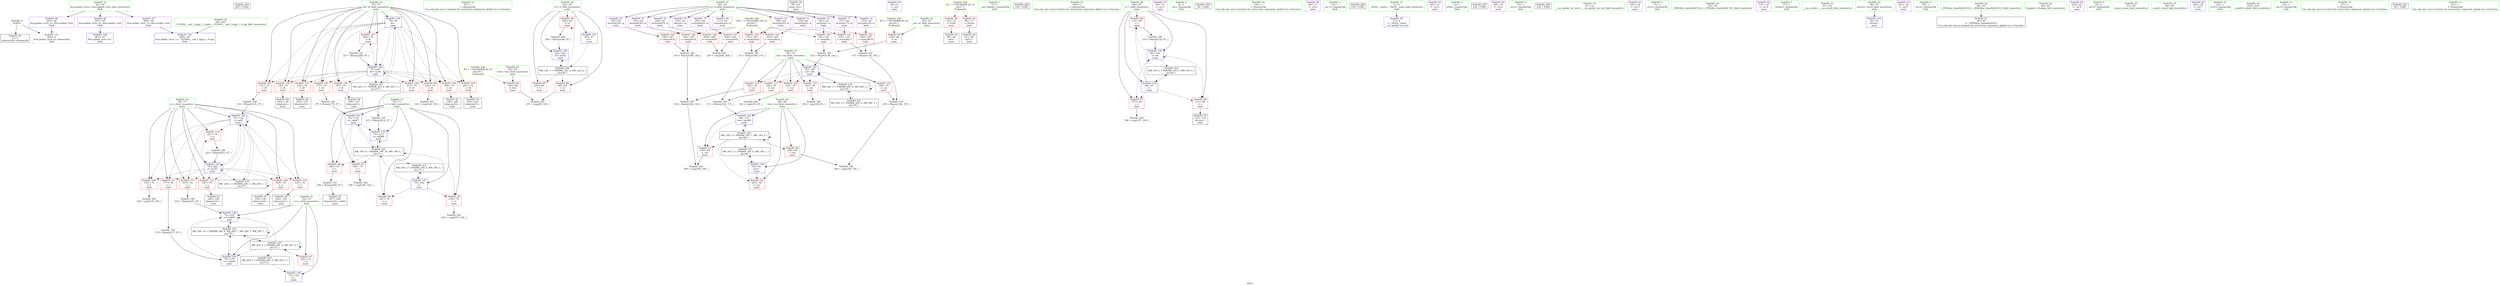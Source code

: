 digraph "SVFG" {
	label="SVFG";

	Node0x55902953c000 [shape=record,color=grey,label="{NodeID: 0\nNullPtr}"];
	Node0x55902953c000 -> Node0x55902955c300[style=solid];
	Node0x55902953c000 -> Node0x559029562a10[style=solid];
	Node0x559029584e20 [shape=record,color=black,label="{NodeID: 263\n245 = PHI()\n}"];
	Node0x55902955ca50 [shape=record,color=red,label="{NodeID: 97\n242\<--72\n\<--e\nmain\n}"];
	Node0x55902953c310 [shape=record,color=green,label="{NodeID: 14\n97\<--1\n\<--dummyObj\nCan only get source location for instruction, argument, global var or function.}"];
	Node0x5590295600e0 [shape=record,color=grey,label="{NodeID: 194\n213 = Binary(212, 97, )\n}"];
	Node0x5590295600e0 -> Node0x5590295635a0[style=solid];
	Node0x55902955d5b0 [shape=record,color=red,label="{NodeID: 111\n177\<--76\n\<--j\nmain\n}"];
	Node0x55902955d5b0 -> Node0x559029560560[style=solid];
	Node0x55902955b940 [shape=record,color=green,label="{NodeID: 28\n64\<--65\ntt\<--tt_field_insensitive\nmain\n}"];
	Node0x55902955b940 -> Node0x55902955f360[style=solid];
	Node0x55902955b940 -> Node0x55902955f430[style=solid];
	Node0x55902955b940 -> Node0x55902955f500[style=solid];
	Node0x55902955b940 -> Node0x559029562be0[style=solid];
	Node0x55902955b940 -> Node0x5590295638e0[style=solid];
	Node0x559029568db0 [shape=record,color=grey,label="{NodeID: 208\n182 = cmp(181, 81, )\n}"];
	Node0x5590295624d0 [shape=record,color=red,label="{NodeID: 125\n188\<--187\n\<--arrayidx32\nmain\n}"];
	Node0x5590295624d0 -> Node0x559029565fa0[style=solid];
	Node0x55902955c4a0 [shape=record,color=black,label="{NodeID: 42\n55\<--81\nmain_ret\<--\nmain\n}"];
	Node0x5590295630c0 [shape=record,color=blue,label="{NodeID: 139\n74\<--81\ni8\<--\nmain\n}"];
	Node0x5590295630c0 -> Node0x55902955cb20[style=dashed];
	Node0x5590295630c0 -> Node0x55902955cbf0[style=dashed];
	Node0x5590295630c0 -> Node0x55902955ccc0[style=dashed];
	Node0x5590295630c0 -> Node0x55902955cd90[style=dashed];
	Node0x5590295630c0 -> Node0x55902955ce60[style=dashed];
	Node0x5590295630c0 -> Node0x55902955cf30[style=dashed];
	Node0x5590295630c0 -> Node0x55902955d000[style=dashed];
	Node0x5590295630c0 -> Node0x55902955d0d0[style=dashed];
	Node0x5590295630c0 -> Node0x55902955d1a0[style=dashed];
	Node0x5590295630c0 -> Node0x55902955d270[style=dashed];
	Node0x5590295630c0 -> Node0x559029563810[style=dashed];
	Node0x5590295630c0 -> Node0x559029570fa0[style=dashed];
	Node0x55902955dc10 [shape=record,color=purple,label="{NodeID: 56\n83\<--8\n\<--.str\nmain\n}"];
	Node0x559029577da0 [shape=record,color=yellow,style=double,label="{NodeID: 236\n2V_1 = ENCHI(MR_2V_0)\npts\{1 \}\nFun[main]}"];
	Node0x559029577da0 -> Node0x55902955f020[style=dashed];
	Node0x559029577da0 -> Node0x55902955f0f0[style=dashed];
	Node0x55902955e800 [shape=record,color=purple,label="{NodeID: 70\n141\<--62\narrayidx\<--p\nmain\n}"];
	Node0x55902955e800 -> Node0x5590295620c0[style=solid];
	Node0x55902955f360 [shape=record,color=red,label="{NodeID: 84\n99\<--64\n\<--tt\nmain\n}"];
	Node0x55902955f360 -> Node0x559029568c30[style=solid];
	Node0x55902953bf20 [shape=record,color=green,label="{NodeID: 1\n7\<--1\n__dso_handle\<--dummyObj\nGlob }"];
	Node0x559029585660 [shape=record,color=black,label="{NodeID: 264\n104 = PHI()\n}"];
	Node0x559029565520 [shape=record,color=grey,label="{NodeID: 181\n227 = Binary(226, 97, )\n}"];
	Node0x559029565520 -> Node0x559029563810[style=solid];
	Node0x55902955cb20 [shape=record,color=red,label="{NodeID: 98\n128\<--74\n\<--i8\nmain\n}"];
	Node0x55902955cb20 -> Node0x559029560b60[style=solid];
	Node0x55902953c3e0 [shape=record,color=green,label="{NodeID: 15\n109\<--1\n\<--dummyObj\nCan only get source location for instruction, argument, global var or function.}"];
	Node0x559029560260 [shape=record,color=grey,label="{NodeID: 195\n171 = Binary(166, 170, )\n}"];
	Node0x559029560260 -> Node0x55902955ff60[style=solid];
	Node0x55902955d680 [shape=record,color=red,label="{NodeID: 112\n185\<--76\n\<--j\nmain\n}"];
	Node0x55902955d680 -> Node0x559029540620[style=solid];
	Node0x55902955ba10 [shape=record,color=green,label="{NodeID: 29\n66\<--67\ni\<--i_field_insensitive\nmain\n}"];
	Node0x55902955ba10 -> Node0x55902955f5d0[style=solid];
	Node0x55902955ba10 -> Node0x55902955f6a0[style=solid];
	Node0x55902955ba10 -> Node0x55902955f770[style=solid];
	Node0x55902955ba10 -> Node0x559029562cb0[style=solid];
	Node0x55902955ba10 -> Node0x559029562d80[style=solid];
	Node0x55902956f6a0 [shape=record,color=black,label="{NodeID: 209\nMR_12V_3 = PHI(MR_12V_4, MR_12V_2, )\npts\{65 \}\n}"];
	Node0x55902956f6a0 -> Node0x55902955f360[style=dashed];
	Node0x55902956f6a0 -> Node0x55902955f430[style=dashed];
	Node0x55902956f6a0 -> Node0x55902955f500[style=dashed];
	Node0x55902956f6a0 -> Node0x5590295638e0[style=dashed];
	Node0x5590295625a0 [shape=record,color=red,label="{NodeID: 126\n192\<--191\n\<--arrayidx34\nmain\n}"];
	Node0x5590295625a0 -> Node0x559029565fa0[style=solid];
	Node0x55902955c570 [shape=record,color=black,label="{NodeID: 43\n85\<--82\ncall\<--\nmain\n}"];
	Node0x559029563190 [shape=record,color=blue,label="{NodeID: 140\n76\<--132\nj\<--add\nmain\n}"];
	Node0x559029563190 -> Node0x55902955d340[style=dashed];
	Node0x559029563190 -> Node0x55902955d410[style=dashed];
	Node0x559029563190 -> Node0x55902955d4e0[style=dashed];
	Node0x559029563190 -> Node0x55902955d5b0[style=dashed];
	Node0x559029563190 -> Node0x55902955d680[style=dashed];
	Node0x559029563190 -> Node0x55902955d750[style=dashed];
	Node0x559029563190 -> Node0x55902955d820[style=dashed];
	Node0x559029563190 -> Node0x559029563190[style=dashed];
	Node0x559029563190 -> Node0x559029563740[style=dashed];
	Node0x559029563190 -> Node0x5590295714a0[style=dashed];
	Node0x55902955dce0 [shape=record,color=purple,label="{NodeID: 57\n84\<--10\n\<--.str.1\nmain\n}"];
	Node0x55902955e8d0 [shape=record,color=purple,label="{NodeID: 71\n151\<--62\narrayidx17\<--p\nmain\n}"];
	Node0x55902955e8d0 -> Node0x559029562190[style=solid];
	Node0x55902955f430 [shape=record,color=red,label="{NodeID: 85\n230\<--64\n\<--tt\nmain\n}"];
	Node0x55902953ca10 [shape=record,color=green,label="{NodeID: 2\n8\<--1\n.str\<--dummyObj\nGlob }"];
	Node0x559029585760 [shape=record,color=black,label="{NodeID: 265\n38 = PHI()\n}"];
	Node0x5590295656a0 [shape=record,color=grey,label="{NodeID: 182\n157 = Binary(152, 156, )\n}"];
	Node0x5590295656a0 -> Node0x559029565820[style=solid];
	Node0x55902955cbf0 [shape=record,color=red,label="{NodeID: 99\n131\<--74\n\<--i8\nmain\n}"];
	Node0x55902955cbf0 -> Node0x559029566120[style=solid];
	Node0x55902953c4b0 [shape=record,color=green,label="{NodeID: 16\n124\<--1\n\<--dummyObj\nCan only get source location for instruction, argument, global var or function.}"];
	Node0x5590295603e0 [shape=record,color=grey,label="{NodeID: 196\n216 = Binary(215, 97, )\n}"];
	Node0x5590295603e0 -> Node0x559029563670[style=solid];
	Node0x55902955d750 [shape=record,color=red,label="{NodeID: 113\n215\<--76\n\<--j\nmain\n}"];
	Node0x55902955d750 -> Node0x5590295603e0[style=solid];
	Node0x55902955bae0 [shape=record,color=green,label="{NodeID: 30\n68\<--69\nres\<--res_field_insensitive\nmain\n}"];
	Node0x55902955bae0 -> Node0x55902955f840[style=solid];
	Node0x55902955bae0 -> Node0x55902955f910[style=solid];
	Node0x55902955bae0 -> Node0x55902955f9e0[style=solid];
	Node0x55902955bae0 -> Node0x559029562e50[style=solid];
	Node0x55902955bae0 -> Node0x559029563330[style=solid];
	Node0x55902956fba0 [shape=record,color=black,label="{NodeID: 210\nMR_14V_2 = PHI(MR_14V_4, MR_14V_1, )\npts\{67 \}\n}"];
	Node0x55902956fba0 -> Node0x559029562cb0[style=dashed];
	Node0x559029562670 [shape=record,color=red,label="{NodeID: 127\n204\<--203\n\<--arrayidx42\nmain\n}"];
	Node0x559029562670 -> Node0x559029568930[style=solid];
	Node0x55902955c640 [shape=record,color=black,label="{NodeID: 44\n91\<--88\ncall1\<--\nmain\n}"];
	Node0x559029563260 [shape=record,color=blue,label="{NodeID: 141\n78\<--143\ncnt\<--div\nmain\n}"];
	Node0x559029563260 -> Node0x55902955d8f0[style=dashed];
	Node0x559029563260 -> Node0x559029561d80[style=dashed];
	Node0x559029563260 -> Node0x559029561e50[style=dashed];
	Node0x559029563260 -> Node0x559029561f20[style=dashed];
	Node0x559029563260 -> Node0x559029561ff0[style=dashed];
	Node0x559029563260 -> Node0x559029563260[style=dashed];
	Node0x559029563260 -> Node0x559029575fa0[style=dashed];
	Node0x55902955ddb0 [shape=record,color=purple,label="{NodeID: 58\n89\<--13\n\<--.str.2\nmain\n}"];
	Node0x5590295789a0 [shape=record,color=yellow,style=double,label="{NodeID: 238\n6V_1 = ENCHI(MR_6V_0)\npts\{59 \}\nFun[main]}"];
	Node0x5590295789a0 -> Node0x55902955f1c0[style=dashed];
	Node0x55902955e9a0 [shape=record,color=purple,label="{NodeID: 72\n155\<--62\narrayidx19\<--p\nmain\n}"];
	Node0x55902955e9a0 -> Node0x559029562260[style=solid];
	Node0x55902955f500 [shape=record,color=red,label="{NodeID: 86\n248\<--64\n\<--tt\nmain\n}"];
	Node0x55902955f500 -> Node0x559029565ca0[style=solid];
	Node0x55902953cb00 [shape=record,color=green,label="{NodeID: 3\n10\<--1\n.str.1\<--dummyObj\nGlob }"];
	Node0x559029585860 [shape=record,color=black,label="{NodeID: 266\n116 = PHI()\n}"];
	Node0x559029565820 [shape=record,color=grey,label="{NodeID: 183\n158 = Binary(148, 157, )\n}"];
	Node0x559029565820 -> Node0x5590295606e0[style=solid];
	Node0x55902955ccc0 [shape=record,color=red,label="{NodeID: 100\n139\<--74\n\<--i8\nmain\n}"];
	Node0x55902955ccc0 -> Node0x55902955c7e0[style=solid];
	Node0x55902953c580 [shape=record,color=green,label="{NodeID: 17\n4\<--6\n_ZStL8__ioinit\<--_ZStL8__ioinit_field_insensitive\nGlob }"];
	Node0x55902953c580 -> Node0x55902955db40[style=solid];
	Node0x559029560560 [shape=record,color=grey,label="{NodeID: 197\n178 = Binary(177, 97, )\n}"];
	Node0x559029560560 -> Node0x5590295634d0[style=solid];
	Node0x55902955d820 [shape=record,color=red,label="{NodeID: 114\n221\<--76\n\<--j\nmain\n}"];
	Node0x55902955d820 -> Node0x5590295659a0[style=solid];
	Node0x55902955bbb0 [shape=record,color=green,label="{NodeID: 31\n70\<--71\ns\<--s_field_insensitive\nmain\n}"];
	Node0x55902955bbb0 -> Node0x55902955fab0[style=solid];
	Node0x55902955bbb0 -> Node0x55902955fb80[style=solid];
	Node0x55902955bbb0 -> Node0x55902955fc50[style=solid];
	Node0x55902955bbb0 -> Node0x55902955c980[style=solid];
	Node0x55902955bbb0 -> Node0x559029562f20[style=solid];
	Node0x55902955bbb0 -> Node0x559029563400[style=solid];
	Node0x55902955bbb0 -> Node0x5590295635a0[style=solid];
	Node0x5590295700a0 [shape=record,color=black,label="{NodeID: 211\nMR_16V_2 = PHI(MR_16V_4, MR_16V_1, )\npts\{69 \}\n}"];
	Node0x5590295700a0 -> Node0x559029562e50[style=dashed];
	Node0x559029562740 [shape=record,color=red,label="{NodeID: 128\n209\<--208\n\<--arrayidx45\nmain\n}"];
	Node0x559029562740 -> Node0x559029568930[style=solid];
	Node0x55902955c710 [shape=record,color=black,label="{NodeID: 45\n113\<--112\nidx.ext\<--\nmain\n}"];
	Node0x559029563330 [shape=record,color=blue,label="{NodeID: 142\n68\<--172\nres\<--mul26\nmain\n}"];
	Node0x559029563330 -> Node0x55902955f910[style=dashed];
	Node0x559029563330 -> Node0x559029572da0[style=dashed];
	Node0x55902955de80 [shape=record,color=purple,label="{NodeID: 59\n90\<--15\n\<--.str.3\nmain\n}"];
	Node0x559029579290 [shape=record,color=yellow,style=double,label="{NodeID: 239\n8V_1 = ENCHI(MR_8V_0)\npts\{61 \}\nFun[main]}"];
	Node0x559029579290 -> Node0x55902955f290[style=dashed];
	Node0x55902955ea70 [shape=record,color=purple,label="{NodeID: 73\n165\<--62\narrayidx22\<--p\nmain\n}"];
	Node0x55902955ea70 -> Node0x559029562330[style=solid];
	Node0x55902955f5d0 [shape=record,color=red,label="{NodeID: 87\n107\<--66\n\<--i\nmain\n}"];
	Node0x55902955f5d0 -> Node0x559029568ab0[style=solid];
	Node0x55902953cb90 [shape=record,color=green,label="{NodeID: 4\n12\<--1\nstdin\<--dummyObj\nGlob }"];
	Node0x559029585960 [shape=record,color=black,label="{NodeID: 267\n232 = PHI()\n}"];
	Node0x5590295659a0 [shape=record,color=grey,label="{NodeID: 184\n222 = Binary(221, 97, )\n}"];
	Node0x5590295659a0 -> Node0x559029563740[style=solid];
	Node0x55902955cd90 [shape=record,color=red,label="{NodeID: 101\n153\<--74\n\<--i8\nmain\n}"];
	Node0x55902955cd90 -> Node0x5590295403b0[style=solid];
	Node0x55902953c650 [shape=record,color=green,label="{NodeID: 18\n26\<--30\nllvm.global_ctors\<--llvm.global_ctors_field_insensitive\nGlob }"];
	Node0x55902953c650 -> Node0x55902955e430[style=solid];
	Node0x55902953c650 -> Node0x55902955e530[style=solid];
	Node0x55902953c650 -> Node0x55902955e630[style=solid];
	Node0x5590295606e0 [shape=record,color=grey,label="{NodeID: 198\n160 = cmp(158, 159, )\n}"];
	Node0x55902955d8f0 [shape=record,color=red,label="{NodeID: 115\n145\<--78\n\<--cnt\nmain\n}"];
	Node0x55902955d8f0 -> Node0x559029560860[style=solid];
	Node0x55902955bc80 [shape=record,color=green,label="{NodeID: 32\n72\<--73\ne\<--e_field_insensitive\nmain\n}"];
	Node0x55902955bc80 -> Node0x55902955ca50[style=solid];
	Node0x55902955bc80 -> Node0x559029562ff0[style=solid];
	Node0x55902955bc80 -> Node0x5590295634d0[style=solid];
	Node0x55902955bc80 -> Node0x559029563670[style=solid];
	Node0x5590295705a0 [shape=record,color=black,label="{NodeID: 212\nMR_18V_2 = PHI(MR_18V_4, MR_18V_1, )\npts\{71 \}\n}"];
	Node0x5590295705a0 -> Node0x559029562f20[style=dashed];
	Node0x559029562810 [shape=record,color=blue,label="{NodeID: 129\n267\<--27\nllvm.global_ctors_0\<--\nGlob }"];
	Node0x55902955c7e0 [shape=record,color=black,label="{NodeID: 46\n140\<--139\nidxprom\<--\nmain\n}"];
	Node0x559029563400 [shape=record,color=blue,label="{NodeID: 143\n70\<--175\ns\<--add27\nmain\n}"];
	Node0x559029563400 -> Node0x55902955fab0[style=dashed];
	Node0x559029563400 -> Node0x55902955fb80[style=dashed];
	Node0x559029563400 -> Node0x5590295635a0[style=dashed];
	Node0x559029563400 -> Node0x5590295732a0[style=dashed];
	Node0x55902955df50 [shape=record,color=purple,label="{NodeID: 60\n92\<--18\n\<--.str.4\nmain\n}"];
	Node0x559029579370 [shape=record,color=yellow,style=double,label="{NodeID: 240\n10V_1 = ENCHI(MR_10V_0)\npts\{63 \}\nFun[main]}"];
	Node0x559029579370 -> Node0x5590295620c0[style=dashed];
	Node0x559029579370 -> Node0x559029562190[style=dashed];
	Node0x559029579370 -> Node0x559029562260[style=dashed];
	Node0x559029579370 -> Node0x559029562330[style=dashed];
	Node0x559029579370 -> Node0x559029562400[style=dashed];
	Node0x559029579370 -> Node0x5590295624d0[style=dashed];
	Node0x559029579370 -> Node0x5590295625a0[style=dashed];
	Node0x559029579370 -> Node0x559029562670[style=dashed];
	Node0x559029579370 -> Node0x559029562740[style=dashed];
	Node0x55902955eb40 [shape=record,color=purple,label="{NodeID: 74\n169\<--62\narrayidx24\<--p\nmain\n}"];
	Node0x55902955eb40 -> Node0x559029562400[style=solid];
	Node0x55902955f6a0 [shape=record,color=red,label="{NodeID: 88\n112\<--66\n\<--i\nmain\n}"];
	Node0x55902955f6a0 -> Node0x55902955c710[style=solid];
	Node0x5590295401d0 [shape=record,color=green,label="{NodeID: 5\n13\<--1\n.str.2\<--dummyObj\nGlob }"];
	Node0x559029585a60 [shape=record,color=black,label="{NodeID: 268\n239 = PHI()\n}"];
	Node0x559029565b20 [shape=record,color=grey,label="{NodeID: 185\n143 = Binary(138, 142, )\n}"];
	Node0x559029565b20 -> Node0x559029563260[style=solid];
	Node0x55902955ce60 [shape=record,color=red,label="{NodeID: 102\n167\<--74\n\<--i8\nmain\n}"];
	Node0x55902955ce60 -> Node0x559029540550[style=solid];
	Node0x55902953c720 [shape=record,color=green,label="{NodeID: 19\n31\<--32\n__cxx_global_var_init\<--__cxx_global_var_init_field_insensitive\n}"];
	Node0x559029560860 [shape=record,color=grey,label="{NodeID: 199\n146 = cmp(145, 81, )\n}"];
	Node0x559029561d80 [shape=record,color=red,label="{NodeID: 116\n148\<--78\n\<--cnt\nmain\n}"];
	Node0x559029561d80 -> Node0x559029565820[style=solid];
	Node0x55902955bd50 [shape=record,color=green,label="{NodeID: 33\n74\<--75\ni8\<--i8_field_insensitive\nmain\n}"];
	Node0x55902955bd50 -> Node0x55902955cb20[style=solid];
	Node0x55902955bd50 -> Node0x55902955cbf0[style=solid];
	Node0x55902955bd50 -> Node0x55902955ccc0[style=solid];
	Node0x55902955bd50 -> Node0x55902955cd90[style=solid];
	Node0x55902955bd50 -> Node0x55902955ce60[style=solid];
	Node0x55902955bd50 -> Node0x55902955cf30[style=solid];
	Node0x55902955bd50 -> Node0x55902955d000[style=solid];
	Node0x55902955bd50 -> Node0x55902955d0d0[style=solid];
	Node0x55902955bd50 -> Node0x55902955d1a0[style=solid];
	Node0x55902955bd50 -> Node0x55902955d270[style=solid];
	Node0x55902955bd50 -> Node0x5590295630c0[style=solid];
	Node0x55902955bd50 -> Node0x559029563810[style=solid];
	Node0x559029570aa0 [shape=record,color=black,label="{NodeID: 213\nMR_20V_2 = PHI(MR_20V_4, MR_20V_1, )\npts\{73 \}\n}"];
	Node0x559029570aa0 -> Node0x559029562ff0[style=dashed];
	Node0x559029562910 [shape=record,color=blue,label="{NodeID: 130\n268\<--28\nllvm.global_ctors_1\<--_GLOBAL__sub_I_s2pp_1_0.cpp\nGlob }"];
	Node0x55902955c8b0 [shape=record,color=black,label="{NodeID: 47\n150\<--149\nidxprom16\<--\nmain\n}"];
	Node0x5590295750a0 [shape=record,color=black,label="{NodeID: 227\nMR_20V_4 = PHI(MR_20V_5, MR_20V_3, )\npts\{73 \}\n}"];
	Node0x5590295750a0 -> Node0x55902955ca50[style=dashed];
	Node0x5590295750a0 -> Node0x5590295634d0[style=dashed];
	Node0x5590295750a0 -> Node0x559029563670[style=dashed];
	Node0x5590295750a0 -> Node0x559029570aa0[style=dashed];
	Node0x5590295750a0 -> Node0x5590295750a0[style=dashed];
	Node0x5590295750a0 -> Node0x5590295773a0[style=dashed];
	Node0x5590295634d0 [shape=record,color=blue,label="{NodeID: 144\n72\<--178\ne\<--add28\nmain\n}"];
	Node0x5590295634d0 -> Node0x559029563670[style=dashed];
	Node0x5590295634d0 -> Node0x5590295773a0[style=dashed];
	Node0x55902955e020 [shape=record,color=purple,label="{NodeID: 61\n103\<--18\n\<--.str.4\nmain\n}"];
	Node0x55902955ec10 [shape=record,color=purple,label="{NodeID: 75\n187\<--62\narrayidx32\<--p\nmain\n}"];
	Node0x55902955ec10 -> Node0x5590295624d0[style=solid];
	Node0x55902955f770 [shape=record,color=red,label="{NodeID: 89\n118\<--66\n\<--i\nmain\n}"];
	Node0x55902955f770 -> Node0x5590295662a0[style=solid];
	Node0x559029540260 [shape=record,color=green,label="{NodeID: 6\n15\<--1\n.str.3\<--dummyObj\nGlob }"];
	Node0x559029565ca0 [shape=record,color=grey,label="{NodeID: 186\n249 = Binary(248, 97, )\n}"];
	Node0x559029565ca0 -> Node0x5590295638e0[style=solid];
	Node0x55902955cf30 [shape=record,color=red,label="{NodeID: 103\n174\<--74\n\<--i8\nmain\n}"];
	Node0x55902955cf30 -> Node0x55902955fde0[style=solid];
	Node0x55902953c7f0 [shape=record,color=green,label="{NodeID: 20\n35\<--36\n_ZNSt8ios_base4InitC1Ev\<--_ZNSt8ios_base4InitC1Ev_field_insensitive\n}"];
	Node0x5590295609e0 [shape=record,color=grey,label="{NodeID: 200\n236 = cmp(235, 124, )\n}"];
	Node0x559029561e50 [shape=record,color=red,label="{NodeID: 117\n162\<--78\n\<--cnt\nmain\n}"];
	Node0x559029561e50 -> Node0x55902955ff60[style=solid];
	Node0x55902955be20 [shape=record,color=green,label="{NodeID: 34\n76\<--77\nj\<--j_field_insensitive\nmain\n}"];
	Node0x55902955be20 -> Node0x55902955d340[style=solid];
	Node0x55902955be20 -> Node0x55902955d410[style=solid];
	Node0x55902955be20 -> Node0x55902955d4e0[style=solid];
	Node0x55902955be20 -> Node0x55902955d5b0[style=solid];
	Node0x55902955be20 -> Node0x55902955d680[style=solid];
	Node0x55902955be20 -> Node0x55902955d750[style=solid];
	Node0x55902955be20 -> Node0x55902955d820[style=solid];
	Node0x55902955be20 -> Node0x559029563190[style=solid];
	Node0x55902955be20 -> Node0x559029563740[style=solid];
	Node0x559029570fa0 [shape=record,color=black,label="{NodeID: 214\nMR_22V_2 = PHI(MR_22V_4, MR_22V_1, )\npts\{75 \}\n}"];
	Node0x559029570fa0 -> Node0x5590295630c0[style=dashed];
	Node0x559029562a10 [shape=record,color=blue, style = dotted,label="{NodeID: 131\n269\<--3\nllvm.global_ctors_2\<--dummyVal\nGlob }"];
	Node0x5590295403b0 [shape=record,color=black,label="{NodeID: 48\n154\<--153\nidxprom18\<--\nmain\n}"];
	Node0x5590295635a0 [shape=record,color=blue,label="{NodeID: 145\n70\<--213\ns\<--add48\nmain\n}"];
	Node0x5590295635a0 -> Node0x5590295732a0[style=dashed];
	Node0x55902955e0f0 [shape=record,color=purple,label="{NodeID: 62\n115\<--18\n\<--.str.4\nmain\n}"];
	Node0x55902955ece0 [shape=record,color=purple,label="{NodeID: 76\n191\<--62\narrayidx34\<--p\nmain\n}"];
	Node0x55902955ece0 -> Node0x5590295625a0[style=solid];
	Node0x55902955f840 [shape=record,color=red,label="{NodeID: 90\n159\<--68\n\<--res\nmain\n}"];
	Node0x55902955f840 -> Node0x5590295606e0[style=solid];
	Node0x559029540be0 [shape=record,color=green,label="{NodeID: 7\n17\<--1\nstdout\<--dummyObj\nGlob }"];
	Node0x559029565e20 [shape=record,color=grey,label="{NodeID: 187\n194 = Binary(184, 193, )\n}"];
	Node0x559029565e20 -> Node0x5590295687b0[style=solid];
	Node0x55902955d000 [shape=record,color=red,label="{NodeID: 104\n189\<--74\n\<--i8\nmain\n}"];
	Node0x55902955d000 -> Node0x5590295406f0[style=solid];
	Node0x55902955b510 [shape=record,color=green,label="{NodeID: 21\n41\<--42\n__cxa_atexit\<--__cxa_atexit_field_insensitive\n}"];
	Node0x559029560b60 [shape=record,color=grey,label="{NodeID: 201\n129 = cmp(128, 109, )\n}"];
	Node0x559029561f20 [shape=record,color=red,label="{NodeID: 118\n181\<--78\n\<--cnt\nmain\n}"];
	Node0x559029561f20 -> Node0x559029568db0[style=solid];
	Node0x55902955bef0 [shape=record,color=green,label="{NodeID: 35\n78\<--79\ncnt\<--cnt_field_insensitive\nmain\n}"];
	Node0x55902955bef0 -> Node0x55902955d8f0[style=solid];
	Node0x55902955bef0 -> Node0x559029561d80[style=solid];
	Node0x55902955bef0 -> Node0x559029561e50[style=solid];
	Node0x55902955bef0 -> Node0x559029561f20[style=solid];
	Node0x55902955bef0 -> Node0x559029561ff0[style=solid];
	Node0x55902955bef0 -> Node0x559029563260[style=solid];
	Node0x5590295714a0 [shape=record,color=black,label="{NodeID: 215\nMR_24V_2 = PHI(MR_24V_3, MR_24V_1, )\npts\{77 \}\n}"];
	Node0x5590295714a0 -> Node0x559029563190[style=dashed];
	Node0x5590295714a0 -> Node0x5590295714a0[style=dashed];
	Node0x559029562b10 [shape=record,color=blue,label="{NodeID: 132\n56\<--81\nretval\<--\nmain\n}"];
	Node0x559029540480 [shape=record,color=black,label="{NodeID: 49\n164\<--163\nidxprom21\<--\nmain\n}"];
	Node0x559029563670 [shape=record,color=blue,label="{NodeID: 146\n72\<--216\ne\<--add49\nmain\n}"];
	Node0x559029563670 -> Node0x5590295773a0[style=dashed];
	Node0x55902955e1c0 [shape=record,color=purple,label="{NodeID: 63\n231\<--20\n\<--.str.5\nmain\n}"];
	Node0x55902955edb0 [shape=record,color=purple,label="{NodeID: 77\n203\<--62\narrayidx42\<--p\nmain\n}"];
	Node0x55902955edb0 -> Node0x559029562670[style=solid];
	Node0x55902955f910 [shape=record,color=red,label="{NodeID: 91\n195\<--68\n\<--res\nmain\n}"];
	Node0x55902955f910 -> Node0x5590295687b0[style=solid];
	Node0x559029540c70 [shape=record,color=green,label="{NodeID: 8\n18\<--1\n.str.4\<--dummyObj\nGlob }"];
	Node0x559029565fa0 [shape=record,color=grey,label="{NodeID: 188\n193 = Binary(188, 192, )\n}"];
	Node0x559029565fa0 -> Node0x559029565e20[style=solid];
	Node0x55902955d0d0 [shape=record,color=red,label="{NodeID: 105\n201\<--74\n\<--i8\nmain\n}"];
	Node0x55902955d0d0 -> Node0x55902955d9a0[style=solid];
	Node0x55902955b5a0 [shape=record,color=green,label="{NodeID: 22\n40\<--46\n_ZNSt8ios_base4InitD1Ev\<--_ZNSt8ios_base4InitD1Ev_field_insensitive\n}"];
	Node0x55902955b5a0 -> Node0x55902955c3d0[style=solid];
	Node0x5590295684f0 [shape=record,color=grey,label="{NodeID: 202\n199 = cmp(198, 124, )\n}"];
	Node0x559029561ff0 [shape=record,color=red,label="{NodeID: 119\n184\<--78\n\<--cnt\nmain\n}"];
	Node0x559029561ff0 -> Node0x559029565e20[style=solid];
	Node0x55902955bfc0 [shape=record,color=green,label="{NodeID: 36\n86\<--87\nfreopen\<--freopen_field_insensitive\n}"];
	Node0x5590295719a0 [shape=record,color=black,label="{NodeID: 216\nMR_26V_2 = PHI(MR_26V_3, MR_26V_1, )\npts\{79 \}\n}"];
	Node0x5590295719a0 -> Node0x559029575fa0[style=dashed];
	Node0x559029562be0 [shape=record,color=blue,label="{NodeID: 133\n64\<--97\ntt\<--\nmain\n}"];
	Node0x559029562be0 -> Node0x55902956f6a0[style=dashed];
	Node0x559029540550 [shape=record,color=black,label="{NodeID: 50\n168\<--167\nidxprom23\<--\nmain\n}"];
	Node0x559029575fa0 [shape=record,color=black,label="{NodeID: 230\nMR_26V_3 = PHI(MR_26V_4, MR_26V_2, )\npts\{79 \}\n}"];
	Node0x559029575fa0 -> Node0x559029563260[style=dashed];
	Node0x559029575fa0 -> Node0x5590295719a0[style=dashed];
	Node0x559029575fa0 -> Node0x559029575fa0[style=dashed];
	Node0x559029563740 [shape=record,color=blue,label="{NodeID: 147\n76\<--222\nj\<--inc53\nmain\n}"];
	Node0x559029563740 -> Node0x55902955d340[style=dashed];
	Node0x559029563740 -> Node0x55902955d410[style=dashed];
	Node0x559029563740 -> Node0x55902955d4e0[style=dashed];
	Node0x559029563740 -> Node0x55902955d5b0[style=dashed];
	Node0x559029563740 -> Node0x55902955d680[style=dashed];
	Node0x559029563740 -> Node0x55902955d750[style=dashed];
	Node0x559029563740 -> Node0x55902955d820[style=dashed];
	Node0x559029563740 -> Node0x559029563190[style=dashed];
	Node0x559029563740 -> Node0x559029563740[style=dashed];
	Node0x559029563740 -> Node0x5590295714a0[style=dashed];
	Node0x55902955e290 [shape=record,color=purple,label="{NodeID: 64\n238\<--22\n\<--.str.6\nmain\n}"];
	Node0x55902955ee80 [shape=record,color=purple,label="{NodeID: 78\n208\<--62\narrayidx45\<--p\nmain\n}"];
	Node0x55902955ee80 -> Node0x559029562740[style=solid];
	Node0x55902955f9e0 [shape=record,color=red,label="{NodeID: 92\n243\<--68\n\<--res\nmain\n}"];
	Node0x559029540d00 [shape=record,color=green,label="{NodeID: 9\n20\<--1\n.str.5\<--dummyObj\nGlob }"];
	Node0x559029566120 [shape=record,color=grey,label="{NodeID: 189\n132 = Binary(131, 97, )\n}"];
	Node0x559029566120 -> Node0x559029563190[style=solid];
	Node0x55902955d1a0 [shape=record,color=red,label="{NodeID: 106\n212\<--74\n\<--i8\nmain\n}"];
	Node0x55902955d1a0 -> Node0x5590295600e0[style=solid];
	Node0x55902955b630 [shape=record,color=green,label="{NodeID: 23\n53\<--54\nmain\<--main_field_insensitive\n}"];
	Node0x559029568630 [shape=record,color=grey,label="{NodeID: 203\n136 = cmp(135, 109, )\n}"];
	Node0x5590295620c0 [shape=record,color=red,label="{NodeID: 120\n142\<--141\n\<--arrayidx\nmain\n}"];
	Node0x5590295620c0 -> Node0x559029565b20[style=solid];
	Node0x55902955c090 [shape=record,color=green,label="{NodeID: 37\n94\<--95\nscanf\<--scanf_field_insensitive\n}"];
	Node0x559029562cb0 [shape=record,color=blue,label="{NodeID: 134\n66\<--81\ni\<--\nmain\n}"];
	Node0x559029562cb0 -> Node0x55902955f5d0[style=dashed];
	Node0x559029562cb0 -> Node0x55902955f6a0[style=dashed];
	Node0x559029562cb0 -> Node0x55902955f770[style=dashed];
	Node0x559029562cb0 -> Node0x559029562d80[style=dashed];
	Node0x559029562cb0 -> Node0x55902956fba0[style=dashed];
	Node0x559029540620 [shape=record,color=black,label="{NodeID: 51\n186\<--185\nidxprom31\<--\nmain\n}"];
	Node0x559029563810 [shape=record,color=blue,label="{NodeID: 148\n74\<--227\ni8\<--inc56\nmain\n}"];
	Node0x559029563810 -> Node0x55902955cb20[style=dashed];
	Node0x559029563810 -> Node0x55902955cbf0[style=dashed];
	Node0x559029563810 -> Node0x55902955ccc0[style=dashed];
	Node0x559029563810 -> Node0x55902955cd90[style=dashed];
	Node0x559029563810 -> Node0x55902955ce60[style=dashed];
	Node0x559029563810 -> Node0x55902955cf30[style=dashed];
	Node0x559029563810 -> Node0x55902955d000[style=dashed];
	Node0x559029563810 -> Node0x55902955d0d0[style=dashed];
	Node0x559029563810 -> Node0x55902955d1a0[style=dashed];
	Node0x559029563810 -> Node0x55902955d270[style=dashed];
	Node0x559029563810 -> Node0x559029563810[style=dashed];
	Node0x559029563810 -> Node0x559029570fa0[style=dashed];
	Node0x55902955e360 [shape=record,color=purple,label="{NodeID: 65\n244\<--24\n\<--.str.7\nmain\n}"];
	Node0x55902955ef50 [shape=record,color=purple,label="{NodeID: 79\n114\<--62\nadd.ptr\<--p\nmain\n}"];
	Node0x55902955fab0 [shape=record,color=red,label="{NodeID: 93\n198\<--70\n\<--s\nmain\n}"];
	Node0x55902955fab0 -> Node0x5590295684f0[style=solid];
	Node0x559029540d90 [shape=record,color=green,label="{NodeID: 10\n22\<--1\n.str.6\<--dummyObj\nGlob }"];
	Node0x5590295662a0 [shape=record,color=grey,label="{NodeID: 190\n119 = Binary(118, 97, )\n}"];
	Node0x5590295662a0 -> Node0x559029562d80[style=solid];
	Node0x55902955d270 [shape=record,color=red,label="{NodeID: 107\n226\<--74\n\<--i8\nmain\n}"];
	Node0x55902955d270 -> Node0x559029565520[style=solid];
	Node0x55902955b6c0 [shape=record,color=green,label="{NodeID: 24\n56\<--57\nretval\<--retval_field_insensitive\nmain\n}"];
	Node0x55902955b6c0 -> Node0x559029562b10[style=solid];
	Node0x5590295687b0 [shape=record,color=grey,label="{NodeID: 204\n196 = cmp(194, 195, )\n}"];
	Node0x559029562190 [shape=record,color=red,label="{NodeID: 121\n152\<--151\n\<--arrayidx17\nmain\n}"];
	Node0x559029562190 -> Node0x5590295656a0[style=solid];
	Node0x55902955c160 [shape=record,color=green,label="{NodeID: 38\n233\<--234\nprintf\<--printf_field_insensitive\n}"];
	Node0x559029562d80 [shape=record,color=blue,label="{NodeID: 135\n66\<--119\ni\<--inc\nmain\n}"];
	Node0x559029562d80 -> Node0x55902955f5d0[style=dashed];
	Node0x559029562d80 -> Node0x55902955f6a0[style=dashed];
	Node0x559029562d80 -> Node0x55902955f770[style=dashed];
	Node0x559029562d80 -> Node0x559029562d80[style=dashed];
	Node0x559029562d80 -> Node0x55902956fba0[style=dashed];
	Node0x5590295406f0 [shape=record,color=black,label="{NodeID: 52\n190\<--189\nidxprom33\<--\nmain\n}"];
	Node0x5590295638e0 [shape=record,color=blue,label="{NodeID: 149\n64\<--249\ntt\<--inc65\nmain\n}"];
	Node0x5590295638e0 -> Node0x55902956f6a0[style=dashed];
	Node0x55902955e430 [shape=record,color=purple,label="{NodeID: 66\n267\<--26\nllvm.global_ctors_0\<--llvm.global_ctors\nGlob }"];
	Node0x55902955e430 -> Node0x559029562810[style=solid];
	Node0x55902955f020 [shape=record,color=red,label="{NodeID: 80\n82\<--12\n\<--stdin\nmain\n}"];
	Node0x55902955f020 -> Node0x55902955c570[style=solid];
	Node0x55902955fb80 [shape=record,color=red,label="{NodeID: 94\n205\<--70\n\<--s\nmain\n}"];
	Node0x55902955fb80 -> Node0x559029566420[style=solid];
	Node0x559029540e60 [shape=record,color=green,label="{NodeID: 11\n24\<--1\n.str.7\<--dummyObj\nGlob }"];
	Node0x559029566420 [shape=record,color=grey,label="{NodeID: 191\n206 = Binary(205, 97, )\n}"];
	Node0x559029566420 -> Node0x55902955da70[style=solid];
	Node0x55902955d340 [shape=record,color=red,label="{NodeID: 108\n135\<--76\n\<--j\nmain\n}"];
	Node0x55902955d340 -> Node0x559029568630[style=solid];
	Node0x55902955b750 [shape=record,color=green,label="{NodeID: 25\n58\<--59\ntest\<--test_field_insensitive\nmain\n}"];
	Node0x55902955b750 -> Node0x55902955f1c0[style=solid];
	Node0x559029568930 [shape=record,color=grey,label="{NodeID: 205\n210 = cmp(204, 209, )\n}"];
	Node0x559029562260 [shape=record,color=red,label="{NodeID: 122\n156\<--155\n\<--arrayidx19\nmain\n}"];
	Node0x559029562260 -> Node0x5590295656a0[style=solid];
	Node0x55902955c230 [shape=record,color=green,label="{NodeID: 39\n28\<--263\n_GLOBAL__sub_I_s2pp_1_0.cpp\<--_GLOBAL__sub_I_s2pp_1_0.cpp_field_insensitive\n}"];
	Node0x55902955c230 -> Node0x559029562910[style=solid];
	Node0x559029562e50 [shape=record,color=blue,label="{NodeID: 136\n68\<--81\nres\<--\nmain\n}"];
	Node0x559029562e50 -> Node0x55902955f9e0[style=dashed];
	Node0x559029562e50 -> Node0x5590295700a0[style=dashed];
	Node0x559029562e50 -> Node0x559029572da0[style=dashed];
	Node0x55902955d9a0 [shape=record,color=black,label="{NodeID: 53\n202\<--201\nidxprom41\<--\nmain\n}"];
	Node0x55902955e530 [shape=record,color=purple,label="{NodeID: 67\n268\<--26\nllvm.global_ctors_1\<--llvm.global_ctors\nGlob }"];
	Node0x55902955e530 -> Node0x559029562910[style=solid];
	Node0x55902955f0f0 [shape=record,color=red,label="{NodeID: 81\n88\<--17\n\<--stdout\nmain\n}"];
	Node0x55902955f0f0 -> Node0x55902955c640[style=solid];
	Node0x55902955fc50 [shape=record,color=red,label="{NodeID: 95\n235\<--70\n\<--s\nmain\n}"];
	Node0x55902955fc50 -> Node0x5590295609e0[style=solid];
	Node0x559029540f30 [shape=record,color=green,label="{NodeID: 12\n27\<--1\n\<--dummyObj\nCan only get source location for instruction, argument, global var or function.}"];
	Node0x55902955fde0 [shape=record,color=grey,label="{NodeID: 192\n175 = Binary(174, 97, )\n}"];
	Node0x55902955fde0 -> Node0x559029563400[style=solid];
	Node0x55902955d410 [shape=record,color=red,label="{NodeID: 109\n149\<--76\n\<--j\nmain\n}"];
	Node0x55902955d410 -> Node0x55902955c8b0[style=solid];
	Node0x55902955b7e0 [shape=record,color=green,label="{NodeID: 26\n60\<--61\nm\<--m_field_insensitive\nmain\n}"];
	Node0x55902955b7e0 -> Node0x55902955f290[style=solid];
	Node0x559029568ab0 [shape=record,color=grey,label="{NodeID: 206\n108 = cmp(107, 109, )\n}"];
	Node0x559029562330 [shape=record,color=red,label="{NodeID: 123\n166\<--165\n\<--arrayidx22\nmain\n}"];
	Node0x559029562330 -> Node0x559029560260[style=solid];
	Node0x55902955c300 [shape=record,color=black,label="{NodeID: 40\n2\<--3\ndummyVal\<--dummyVal\n}"];
	Node0x559029572da0 [shape=record,color=black,label="{NodeID: 220\nMR_16V_5 = PHI(MR_16V_7, MR_16V_4, )\npts\{69 \}\n}"];
	Node0x559029572da0 -> Node0x55902955f840[style=dashed];
	Node0x559029572da0 -> Node0x55902955f910[style=dashed];
	Node0x559029572da0 -> Node0x55902955f9e0[style=dashed];
	Node0x559029572da0 -> Node0x559029563330[style=dashed];
	Node0x559029572da0 -> Node0x5590295700a0[style=dashed];
	Node0x559029572da0 -> Node0x559029572da0[style=dashed];
	Node0x559029562f20 [shape=record,color=blue,label="{NodeID: 137\n70\<--124\ns\<--\nmain\n}"];
	Node0x559029562f20 -> Node0x55902955fc50[style=dashed];
	Node0x559029562f20 -> Node0x55902955c980[style=dashed];
	Node0x559029562f20 -> Node0x5590295705a0[style=dashed];
	Node0x559029562f20 -> Node0x5590295732a0[style=dashed];
	Node0x55902955da70 [shape=record,color=black,label="{NodeID: 54\n207\<--206\nidxprom44\<--sub43\nmain\n}"];
	Node0x5590295773a0 [shape=record,color=black,label="{NodeID: 234\nMR_20V_10 = PHI(MR_20V_9, MR_20V_7, MR_20V_7, MR_20V_7, )\npts\{73 \}\n}"];
	Node0x5590295773a0 -> Node0x5590295634d0[style=dashed];
	Node0x5590295773a0 -> Node0x559029563670[style=dashed];
	Node0x5590295773a0 -> Node0x5590295750a0[style=dashed];
	Node0x5590295773a0 -> Node0x5590295773a0[style=dashed];
	Node0x55902955e630 [shape=record,color=purple,label="{NodeID: 68\n269\<--26\nllvm.global_ctors_2\<--llvm.global_ctors\nGlob }"];
	Node0x55902955e630 -> Node0x559029562a10[style=solid];
	Node0x55902955f1c0 [shape=record,color=red,label="{NodeID: 82\n100\<--58\n\<--test\nmain\n}"];
	Node0x55902955f1c0 -> Node0x559029568c30[style=solid];
	Node0x559029585500 [shape=record,color=black,label="{NodeID: 262\n93 = PHI()\n}"];
	Node0x55902955c980 [shape=record,color=red,label="{NodeID: 96\n241\<--70\n\<--s\nmain\n}"];
	Node0x559029541000 [shape=record,color=green,label="{NodeID: 13\n81\<--1\n\<--dummyObj\nCan only get source location for instruction, argument, global var or function.}"];
	Node0x55902955ff60 [shape=record,color=grey,label="{NodeID: 193\n172 = Binary(162, 171, )\n}"];
	Node0x55902955ff60 -> Node0x559029563330[style=solid];
	Node0x55902955d4e0 [shape=record,color=red,label="{NodeID: 110\n163\<--76\n\<--j\nmain\n}"];
	Node0x55902955d4e0 -> Node0x559029540480[style=solid];
	Node0x55902955b870 [shape=record,color=green,label="{NodeID: 27\n62\<--63\np\<--p_field_insensitive\nmain\n}"];
	Node0x55902955b870 -> Node0x55902955e730[style=solid];
	Node0x55902955b870 -> Node0x55902955e800[style=solid];
	Node0x55902955b870 -> Node0x55902955e8d0[style=solid];
	Node0x55902955b870 -> Node0x55902955e9a0[style=solid];
	Node0x55902955b870 -> Node0x55902955ea70[style=solid];
	Node0x55902955b870 -> Node0x55902955eb40[style=solid];
	Node0x55902955b870 -> Node0x55902955ec10[style=solid];
	Node0x55902955b870 -> Node0x55902955ece0[style=solid];
	Node0x55902955b870 -> Node0x55902955edb0[style=solid];
	Node0x55902955b870 -> Node0x55902955ee80[style=solid];
	Node0x55902955b870 -> Node0x55902955ef50[style=solid];
	Node0x559029568c30 [shape=record,color=grey,label="{NodeID: 207\n101 = cmp(99, 100, )\n}"];
	Node0x559029562400 [shape=record,color=red,label="{NodeID: 124\n170\<--169\n\<--arrayidx24\nmain\n}"];
	Node0x559029562400 -> Node0x559029560260[style=solid];
	Node0x55902955c3d0 [shape=record,color=black,label="{NodeID: 41\n39\<--40\n\<--_ZNSt8ios_base4InitD1Ev\nCan only get source location for instruction, argument, global var or function.}"];
	Node0x5590295732a0 [shape=record,color=black,label="{NodeID: 221\nMR_18V_5 = PHI(MR_18V_10, MR_18V_4, )\npts\{71 \}\n}"];
	Node0x5590295732a0 -> Node0x55902955fab0[style=dashed];
	Node0x5590295732a0 -> Node0x55902955fb80[style=dashed];
	Node0x5590295732a0 -> Node0x55902955fc50[style=dashed];
	Node0x5590295732a0 -> Node0x55902955c980[style=dashed];
	Node0x5590295732a0 -> Node0x559029563400[style=dashed];
	Node0x5590295732a0 -> Node0x5590295635a0[style=dashed];
	Node0x5590295732a0 -> Node0x5590295705a0[style=dashed];
	Node0x5590295732a0 -> Node0x5590295732a0[style=dashed];
	Node0x559029562ff0 [shape=record,color=blue,label="{NodeID: 138\n72\<--124\ne\<--\nmain\n}"];
	Node0x559029562ff0 -> Node0x5590295750a0[style=dashed];
	Node0x55902955db40 [shape=record,color=purple,label="{NodeID: 55\n37\<--4\n\<--_ZStL8__ioinit\n__cxx_global_var_init\n}"];
	Node0x55902955e730 [shape=record,color=purple,label="{NodeID: 69\n111\<--62\narraydecay\<--p\nmain\n}"];
	Node0x55902955f290 [shape=record,color=red,label="{NodeID: 83\n138\<--60\n\<--m\nmain\n}"];
	Node0x55902955f290 -> Node0x559029565b20[style=solid];
}
